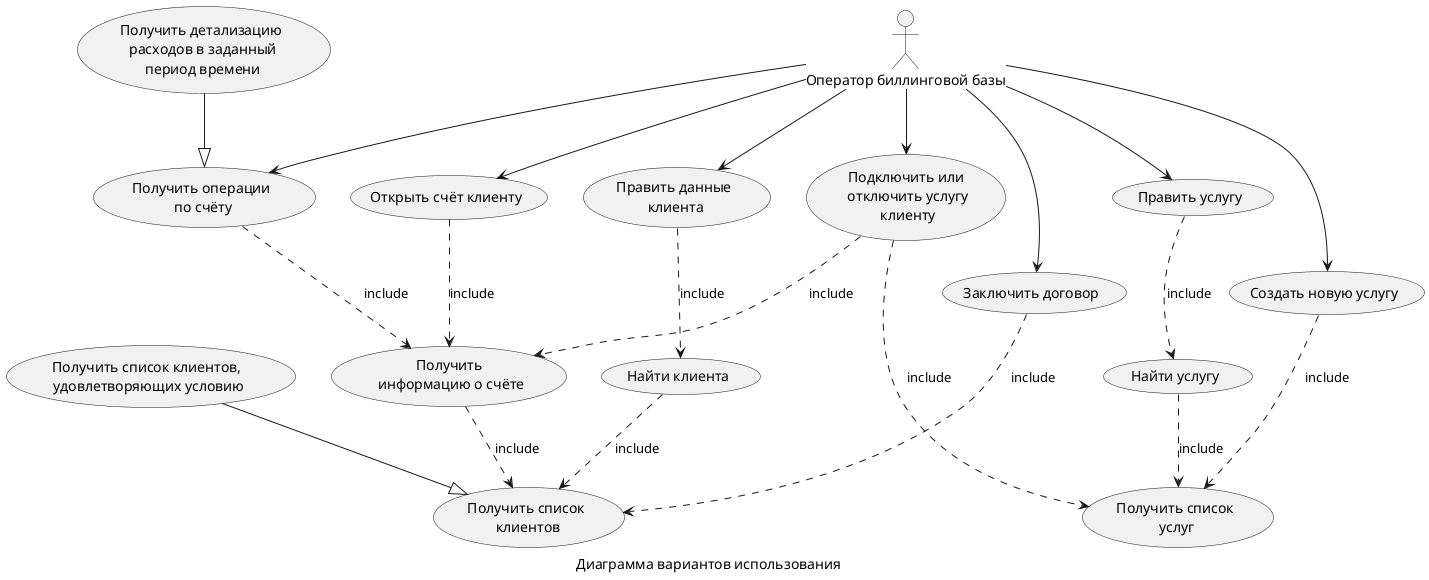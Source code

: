 @startuml

caption Диаграмма вариантов использования

actor :Оператор биллинговой базы: as op

(Найти клиента) as clientInfo
(Получить список\n клиентов) as clientList
(Править данные\n клиента) as clientEdit
(Получить\n информацию о счёте) as accountInfo
(Открыть счёт клиенту) as accountNew
(Подключить или\n отключить услугу\n клиенту) as serviceAdd
(Найти услугу) as serviceInfo
(Получить список\n услуг) as serviceList
(Править услугу) as serviceEdit
(Создать новую услугу) as serviceNew
(Заключить договор) as clientNew
(Получить операции\n по счёту) as operations

op --> clientEdit
clientEdit ..> clientInfo : include
clientInfo ..> clientList : include
accountInfo ..> clientList : include

op --> clientNew
clientNew ..> clientList : include
(Получить список клиентов,\n удовлетворяющих условию) --|> clientList

op --> serviceNew
serviceNew ..> serviceList : include

op --> serviceEdit
serviceEdit ..> serviceInfo : include
serviceInfo ..> serviceList : include

op --> operations
operations ..> accountInfo : include
(Получить детализацию\n расходов в заданный\n период времени) --|> operations

op --> accountNew
accountNew ..> accountInfo : include

op --> serviceAdd
serviceAdd ..> serviceList : include
serviceAdd ..> accountInfo : include




@enduml